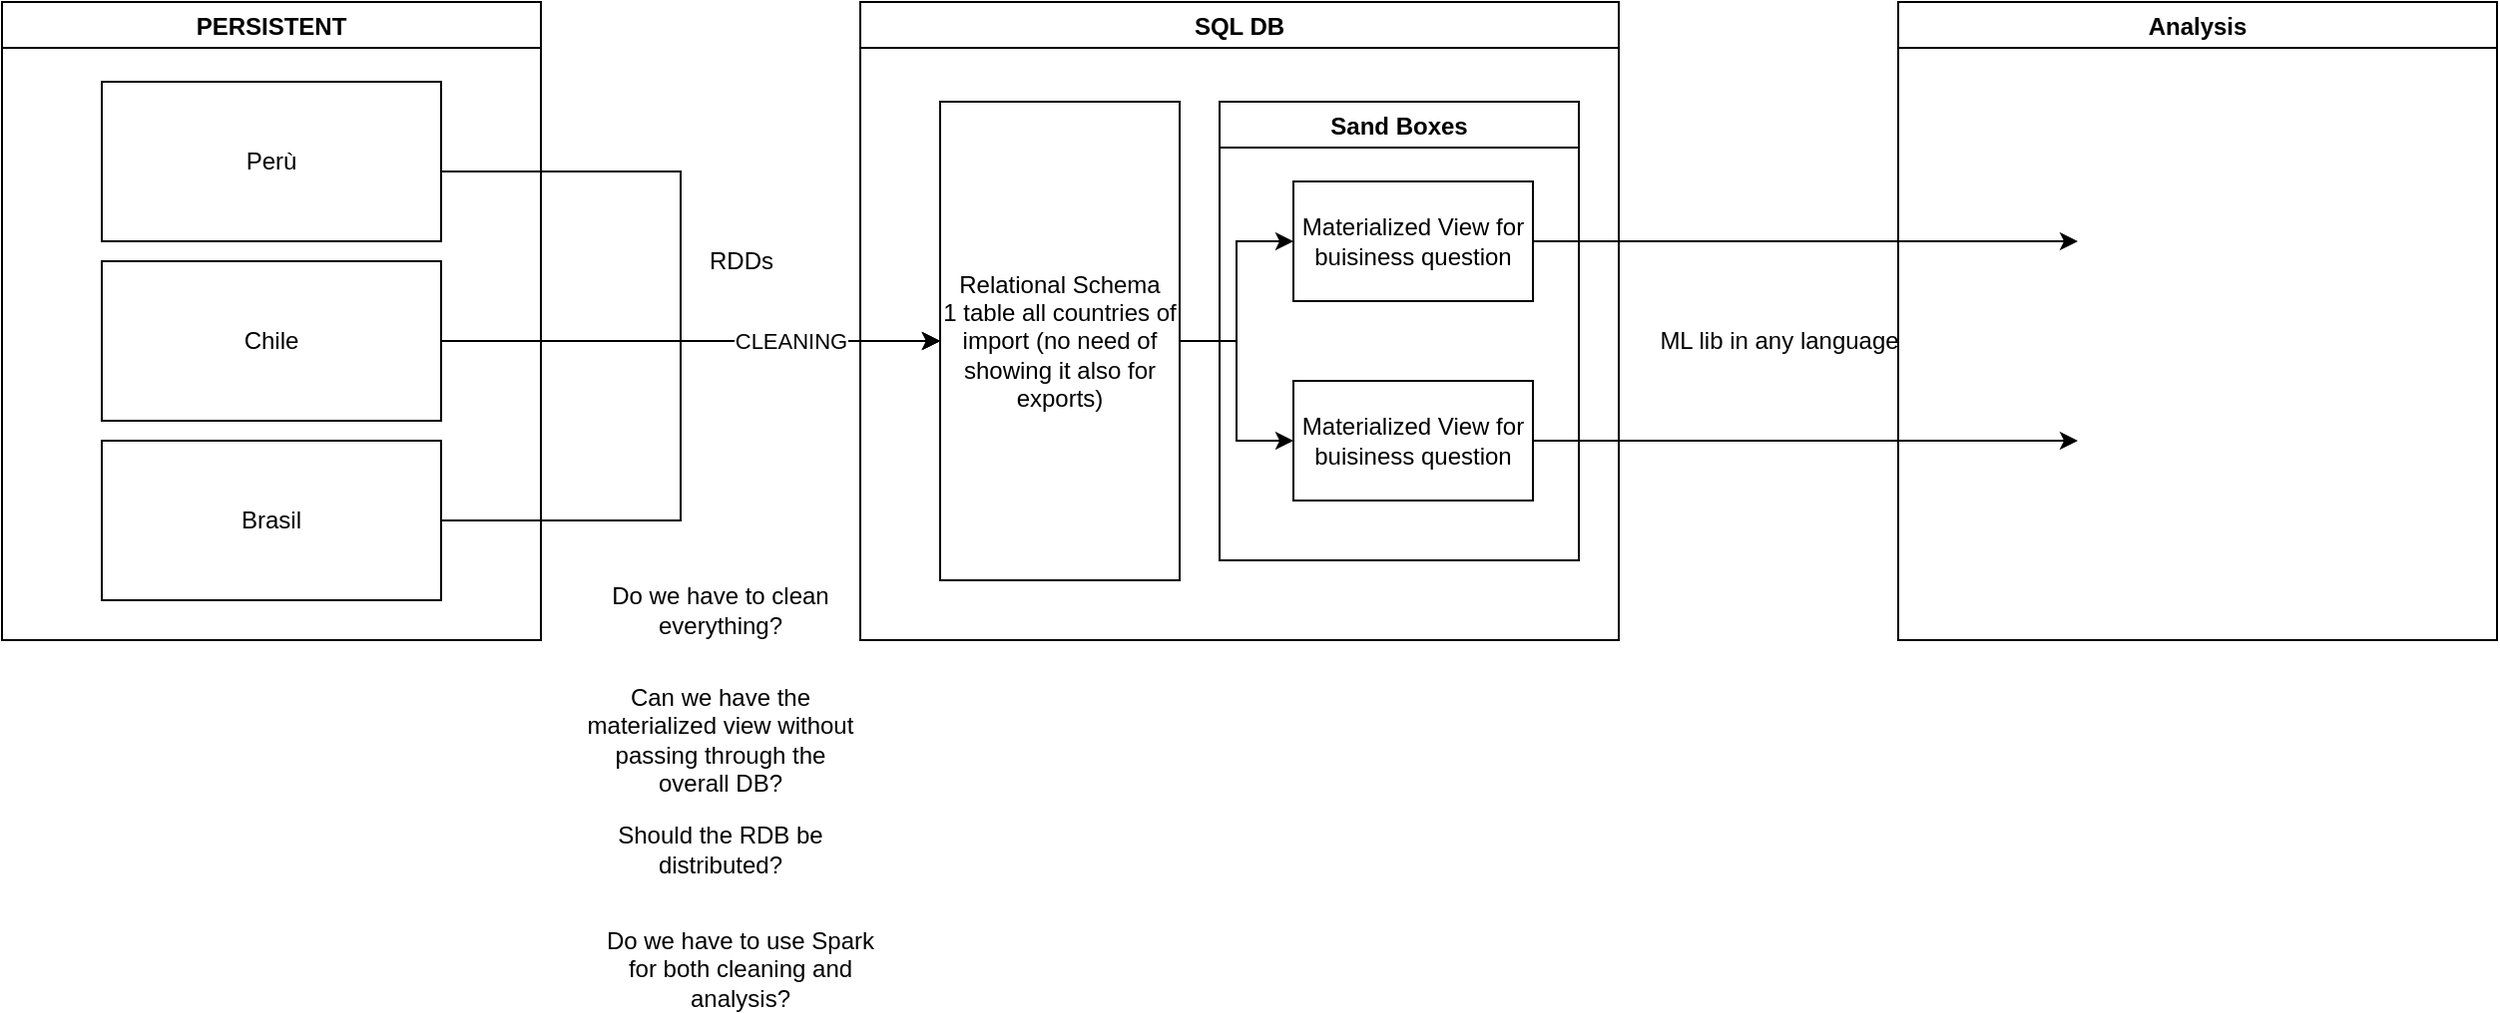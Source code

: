 <mxfile version="17.2.4" type="device"><diagram id="aFIwBR_8Td9UXloTFghB" name="Pagina-1"><mxGraphModel dx="1977" dy="1208" grid="1" gridSize="10" guides="1" tooltips="1" connect="1" arrows="1" fold="1" page="1" pageScale="1" pageWidth="827" pageHeight="1169" math="0" shadow="0"><root><mxCell id="0"/><mxCell id="1" parent="0"/><mxCell id="AvbIvazVsL9-qnIeecgb-2" value="PERSISTENT" style="swimlane;startSize=23;" parent="1" vertex="1"><mxGeometry x="180" y="230" width="270" height="320" as="geometry"/></mxCell><mxCell id="AvbIvazVsL9-qnIeecgb-1" value="Perù" style="rounded=0;whiteSpace=wrap;html=1;" parent="AvbIvazVsL9-qnIeecgb-2" vertex="1"><mxGeometry x="50" y="40" width="170" height="80" as="geometry"/></mxCell><mxCell id="AvbIvazVsL9-qnIeecgb-3" value="Chile" style="rounded=0;whiteSpace=wrap;html=1;" parent="AvbIvazVsL9-qnIeecgb-2" vertex="1"><mxGeometry x="50" y="130" width="170" height="80" as="geometry"/></mxCell><mxCell id="AvbIvazVsL9-qnIeecgb-4" value="Brasil" style="rounded=0;whiteSpace=wrap;html=1;" parent="AvbIvazVsL9-qnIeecgb-2" vertex="1"><mxGeometry x="50" y="220" width="170" height="80" as="geometry"/></mxCell><mxCell id="AvbIvazVsL9-qnIeecgb-6" style="edgeStyle=orthogonalEdgeStyle;rounded=0;orthogonalLoop=1;jettySize=auto;html=1;" parent="1" source="AvbIvazVsL9-qnIeecgb-1" target="AvbIvazVsL9-qnIeecgb-5" edge="1"><mxGeometry relative="1" as="geometry"><Array as="points"><mxPoint x="520" y="315"/><mxPoint x="520" y="400"/></Array></mxGeometry></mxCell><mxCell id="AvbIvazVsL9-qnIeecgb-7" style="edgeStyle=orthogonalEdgeStyle;rounded=0;orthogonalLoop=1;jettySize=auto;html=1;entryX=0;entryY=0.5;entryDx=0;entryDy=0;" parent="1" source="AvbIvazVsL9-qnIeecgb-3" target="AvbIvazVsL9-qnIeecgb-5" edge="1"><mxGeometry relative="1" as="geometry"/></mxCell><mxCell id="AvbIvazVsL9-qnIeecgb-8" style="edgeStyle=orthogonalEdgeStyle;rounded=0;orthogonalLoop=1;jettySize=auto;html=1;exitX=1;exitY=0.5;exitDx=0;exitDy=0;entryX=0;entryY=0.5;entryDx=0;entryDy=0;" parent="1" source="AvbIvazVsL9-qnIeecgb-4" target="AvbIvazVsL9-qnIeecgb-5" edge="1"><mxGeometry relative="1" as="geometry"><mxPoint x="630" y="400" as="targetPoint"/><Array as="points"><mxPoint x="520" y="490"/><mxPoint x="520" y="400"/></Array></mxGeometry></mxCell><mxCell id="AvbIvazVsL9-qnIeecgb-10" value="CLEANING" style="edgeLabel;html=1;align=center;verticalAlign=middle;resizable=0;points=[];" parent="AvbIvazVsL9-qnIeecgb-8" vertex="1" connectable="0"><mxGeometry x="0.477" relative="1" as="geometry"><mxPoint x="14" as="offset"/></mxGeometry></mxCell><mxCell id="AvbIvazVsL9-qnIeecgb-11" value="SQL DB" style="swimlane;" parent="1" vertex="1"><mxGeometry x="610" y="230" width="380" height="320" as="geometry"/></mxCell><mxCell id="AvbIvazVsL9-qnIeecgb-15" style="edgeStyle=orthogonalEdgeStyle;rounded=0;orthogonalLoop=1;jettySize=auto;html=1;exitX=1;exitY=0.5;exitDx=0;exitDy=0;entryX=0;entryY=0.5;entryDx=0;entryDy=0;" parent="AvbIvazVsL9-qnIeecgb-11" source="AvbIvazVsL9-qnIeecgb-5" target="AvbIvazVsL9-qnIeecgb-14" edge="1"><mxGeometry relative="1" as="geometry"/></mxCell><mxCell id="AvbIvazVsL9-qnIeecgb-5" value="Relational Schema&lt;br&gt;1 table all countries of import (no need of showing it also for exports)" style="rounded=0;whiteSpace=wrap;html=1;" parent="AvbIvazVsL9-qnIeecgb-11" vertex="1"><mxGeometry x="40" y="50" width="120" height="240" as="geometry"/></mxCell><mxCell id="AvbIvazVsL9-qnIeecgb-13" value="Materialized View for buisiness question" style="rounded=0;whiteSpace=wrap;html=1;" parent="AvbIvazVsL9-qnIeecgb-11" vertex="1"><mxGeometry x="217" y="90" width="120" height="60" as="geometry"/></mxCell><mxCell id="AvbIvazVsL9-qnIeecgb-12" style="edgeStyle=orthogonalEdgeStyle;rounded=0;orthogonalLoop=1;jettySize=auto;html=1;" parent="AvbIvazVsL9-qnIeecgb-11" source="AvbIvazVsL9-qnIeecgb-5" target="AvbIvazVsL9-qnIeecgb-13" edge="1"><mxGeometry relative="1" as="geometry"><mxPoint x="250" y="120" as="targetPoint"/></mxGeometry></mxCell><mxCell id="AvbIvazVsL9-qnIeecgb-14" value="Materialized View for buisiness question" style="rounded=0;whiteSpace=wrap;html=1;" parent="AvbIvazVsL9-qnIeecgb-11" vertex="1"><mxGeometry x="217" y="190" width="120" height="60" as="geometry"/></mxCell><mxCell id="W8Nfxqdqnx0i9vAW9KhB-4" value="Sand Boxes" style="swimlane;" vertex="1" parent="AvbIvazVsL9-qnIeecgb-11"><mxGeometry x="180" y="50" width="180" height="230" as="geometry"/></mxCell><mxCell id="AvbIvazVsL9-qnIeecgb-16" value="Do we have to clean everything?" style="text;html=1;strokeColor=none;fillColor=none;align=center;verticalAlign=middle;whiteSpace=wrap;rounded=0;" parent="1" vertex="1"><mxGeometry x="470" y="520" width="140" height="30" as="geometry"/></mxCell><mxCell id="AvbIvazVsL9-qnIeecgb-17" value="Analysis" style="swimlane;" parent="1" vertex="1"><mxGeometry x="1130" y="230" width="300" height="320" as="geometry"/></mxCell><mxCell id="AvbIvazVsL9-qnIeecgb-18" value="Can we have the materialized view without passing through the overall DB?" style="text;html=1;strokeColor=none;fillColor=none;align=center;verticalAlign=middle;whiteSpace=wrap;rounded=0;" parent="1" vertex="1"><mxGeometry x="470" y="585" width="140" height="30" as="geometry"/></mxCell><mxCell id="AvbIvazVsL9-qnIeecgb-19" style="edgeStyle=orthogonalEdgeStyle;rounded=0;orthogonalLoop=1;jettySize=auto;html=1;" parent="1" source="AvbIvazVsL9-qnIeecgb-13" edge="1"><mxGeometry relative="1" as="geometry"><mxPoint x="1220" y="350" as="targetPoint"/></mxGeometry></mxCell><mxCell id="AvbIvazVsL9-qnIeecgb-20" style="edgeStyle=orthogonalEdgeStyle;rounded=0;orthogonalLoop=1;jettySize=auto;html=1;" parent="1" source="AvbIvazVsL9-qnIeecgb-14" edge="1"><mxGeometry relative="1" as="geometry"><mxPoint x="1220" y="450" as="targetPoint"/></mxGeometry></mxCell><mxCell id="AvbIvazVsL9-qnIeecgb-22" value="Should the RDB be distributed?" style="text;html=1;strokeColor=none;fillColor=none;align=center;verticalAlign=middle;whiteSpace=wrap;rounded=0;" parent="1" vertex="1"><mxGeometry x="470" y="640" width="140" height="30" as="geometry"/></mxCell><mxCell id="AvbIvazVsL9-qnIeecgb-24" value="Do we have to use Spark for both cleaning and analysis?" style="text;html=1;strokeColor=none;fillColor=none;align=center;verticalAlign=middle;whiteSpace=wrap;rounded=0;" parent="1" vertex="1"><mxGeometry x="480" y="700" width="140" height="30" as="geometry"/></mxCell><mxCell id="W8Nfxqdqnx0i9vAW9KhB-2" value="ML lib in any language" style="text;html=1;align=center;verticalAlign=middle;resizable=0;points=[];autosize=1;strokeColor=none;fillColor=none;" vertex="1" parent="1"><mxGeometry x="1000" y="390" width="140" height="20" as="geometry"/></mxCell><mxCell id="W8Nfxqdqnx0i9vAW9KhB-3" value="RDDs" style="text;html=1;align=center;verticalAlign=middle;resizable=0;points=[];autosize=1;strokeColor=none;fillColor=none;" vertex="1" parent="1"><mxGeometry x="525" y="350" width="50" height="20" as="geometry"/></mxCell></root></mxGraphModel></diagram></mxfile>